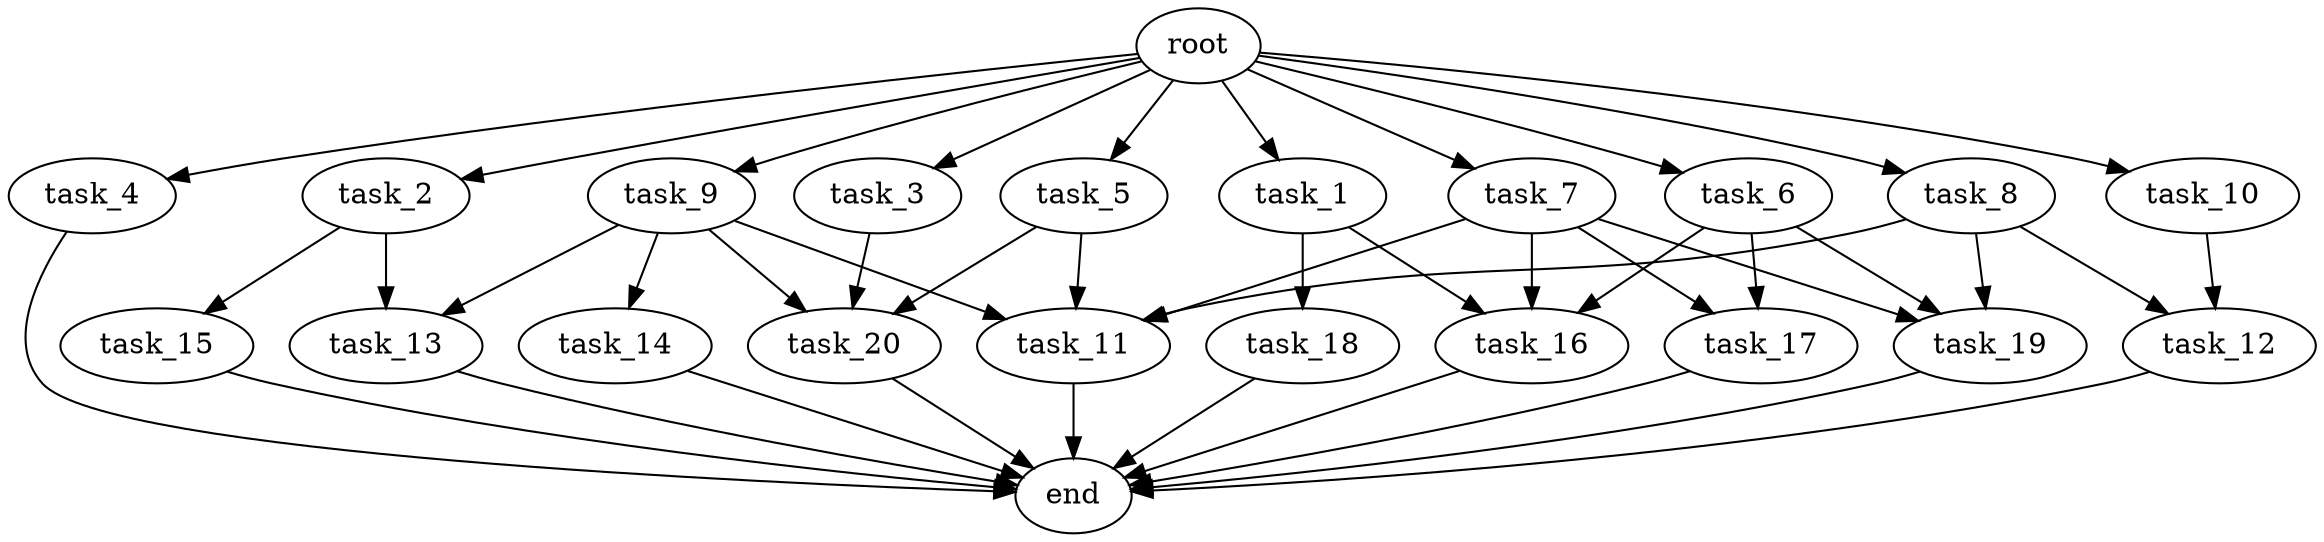 digraph G {
  root [size="0.000000e+00"];
  task_1 [size="9.945656e+10"];
  task_2 [size="7.636990e+10"];
  task_3 [size="1.513496e+10"];
  task_4 [size="8.530484e+10"];
  task_5 [size="6.574537e+10"];
  task_6 [size="7.982404e+10"];
  task_7 [size="5.331687e+09"];
  task_8 [size="1.487059e+10"];
  task_9 [size="2.299376e+10"];
  task_10 [size="3.595866e+09"];
  task_11 [size="2.602979e+10"];
  task_12 [size="7.059923e+10"];
  task_13 [size="4.364862e+10"];
  task_14 [size="9.952022e+10"];
  task_15 [size="9.272136e+10"];
  task_16 [size="4.088763e+09"];
  task_17 [size="3.565845e+10"];
  task_18 [size="7.090582e+10"];
  task_19 [size="4.852510e+10"];
  task_20 [size="4.930393e+10"];
  end [size="0.000000e+00"];

  root -> task_1 [size="1.000000e-12"];
  root -> task_2 [size="1.000000e-12"];
  root -> task_3 [size="1.000000e-12"];
  root -> task_4 [size="1.000000e-12"];
  root -> task_5 [size="1.000000e-12"];
  root -> task_6 [size="1.000000e-12"];
  root -> task_7 [size="1.000000e-12"];
  root -> task_8 [size="1.000000e-12"];
  root -> task_9 [size="1.000000e-12"];
  root -> task_10 [size="1.000000e-12"];
  task_1 -> task_16 [size="1.362921e+07"];
  task_1 -> task_18 [size="7.090582e+08"];
  task_2 -> task_13 [size="2.182431e+08"];
  task_2 -> task_15 [size="9.272136e+08"];
  task_3 -> task_20 [size="1.643464e+08"];
  task_4 -> end [size="1.000000e-12"];
  task_5 -> task_11 [size="6.507449e+07"];
  task_5 -> task_20 [size="1.643464e+08"];
  task_6 -> task_16 [size="1.362921e+07"];
  task_6 -> task_17 [size="1.782922e+08"];
  task_6 -> task_19 [size="1.617503e+08"];
  task_7 -> task_11 [size="6.507449e+07"];
  task_7 -> task_16 [size="1.362921e+07"];
  task_7 -> task_17 [size="1.782922e+08"];
  task_7 -> task_19 [size="1.617503e+08"];
  task_8 -> task_11 [size="6.507449e+07"];
  task_8 -> task_12 [size="3.529961e+08"];
  task_8 -> task_19 [size="1.617503e+08"];
  task_9 -> task_11 [size="6.507449e+07"];
  task_9 -> task_13 [size="2.182431e+08"];
  task_9 -> task_14 [size="9.952022e+08"];
  task_9 -> task_20 [size="1.643464e+08"];
  task_10 -> task_12 [size="3.529961e+08"];
  task_11 -> end [size="1.000000e-12"];
  task_12 -> end [size="1.000000e-12"];
  task_13 -> end [size="1.000000e-12"];
  task_14 -> end [size="1.000000e-12"];
  task_15 -> end [size="1.000000e-12"];
  task_16 -> end [size="1.000000e-12"];
  task_17 -> end [size="1.000000e-12"];
  task_18 -> end [size="1.000000e-12"];
  task_19 -> end [size="1.000000e-12"];
  task_20 -> end [size="1.000000e-12"];
}
